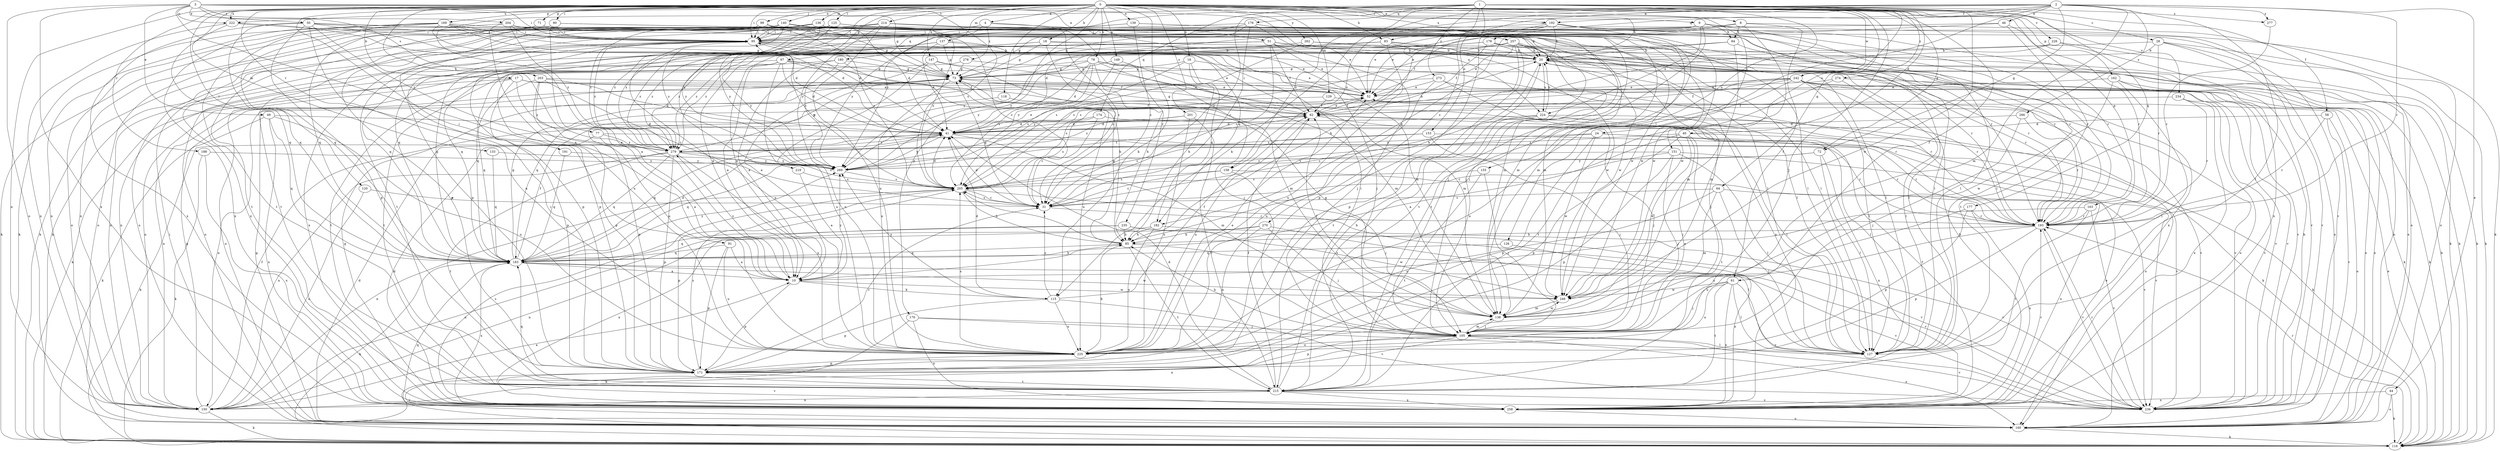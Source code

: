 strict digraph  {
0;
1;
2;
3;
4;
8;
9;
10;
16;
17;
18;
20;
24;
28;
31;
40;
41;
44;
46;
49;
50;
51;
52;
58;
61;
62;
64;
67;
71;
72;
73;
77;
78;
83;
84;
85;
90;
91;
95;
99;
105;
115;
116;
118;
120;
125;
126;
127;
129;
133;
136;
137;
138;
139;
140;
147;
149;
150;
151;
153;
155;
158;
160;
162;
163;
169;
170;
171;
174;
176;
177;
178;
180;
182;
183;
188;
191;
192;
193;
201;
203;
204;
205;
214;
215;
219;
222;
224;
225;
226;
234;
235;
236;
242;
246;
257;
258;
262;
266;
269;
270;
273;
274;
277;
278;
279;
0 -> 4  [label=a];
0 -> 8  [label=a];
0 -> 9  [label=a];
0 -> 16  [label=b];
0 -> 17  [label=b];
0 -> 18  [label=b];
0 -> 20  [label=b];
0 -> 24  [label=c];
0 -> 28  [label=c];
0 -> 58  [label=f];
0 -> 61  [label=f];
0 -> 64  [label=g];
0 -> 67  [label=g];
0 -> 71  [label=g];
0 -> 72  [label=g];
0 -> 77  [label=h];
0 -> 78  [label=h];
0 -> 83  [label=h];
0 -> 90  [label=i];
0 -> 91  [label=i];
0 -> 95  [label=i];
0 -> 99  [label=j];
0 -> 105  [label=j];
0 -> 115  [label=k];
0 -> 118  [label=l];
0 -> 120  [label=l];
0 -> 125  [label=l];
0 -> 129  [label=m];
0 -> 133  [label=m];
0 -> 136  [label=m];
0 -> 137  [label=m];
0 -> 139  [label=n];
0 -> 140  [label=n];
0 -> 147  [label=n];
0 -> 149  [label=n];
0 -> 150  [label=n];
0 -> 162  [label=p];
0 -> 163  [label=p];
0 -> 169  [label=p];
0 -> 170  [label=p];
0 -> 188  [label=r];
0 -> 191  [label=r];
0 -> 192  [label=r];
0 -> 201  [label=s];
0 -> 214  [label=t];
0 -> 219  [label=u];
0 -> 222  [label=u];
0 -> 226  [label=v];
0 -> 234  [label=v];
0 -> 242  [label=w];
0 -> 257  [label=x];
0 -> 262  [label=y];
1 -> 10  [label=a];
1 -> 31  [label=c];
1 -> 40  [label=d];
1 -> 151  [label=o];
1 -> 153  [label=o];
1 -> 155  [label=o];
1 -> 158  [label=o];
1 -> 174  [label=q];
1 -> 176  [label=q];
1 -> 177  [label=q];
1 -> 222  [label=u];
1 -> 246  [label=w];
1 -> 270  [label=z];
1 -> 273  [label=z];
1 -> 274  [label=z];
1 -> 277  [label=z];
2 -> 44  [label=e];
2 -> 46  [label=e];
2 -> 72  [label=g];
2 -> 83  [label=h];
2 -> 115  [label=k];
2 -> 126  [label=l];
2 -> 127  [label=l];
2 -> 138  [label=m];
2 -> 158  [label=o];
2 -> 178  [label=q];
2 -> 192  [label=r];
2 -> 193  [label=r];
2 -> 266  [label=y];
2 -> 269  [label=y];
2 -> 277  [label=z];
3 -> 10  [label=a];
3 -> 49  [label=e];
3 -> 50  [label=e];
3 -> 51  [label=e];
3 -> 73  [label=g];
3 -> 95  [label=i];
3 -> 160  [label=o];
3 -> 203  [label=s];
3 -> 204  [label=s];
3 -> 205  [label=s];
3 -> 222  [label=u];
3 -> 224  [label=u];
3 -> 258  [label=x];
4 -> 95  [label=i];
4 -> 180  [label=q];
4 -> 182  [label=q];
4 -> 235  [label=v];
4 -> 278  [label=z];
8 -> 61  [label=f];
8 -> 62  [label=f];
8 -> 84  [label=h];
8 -> 160  [label=o];
8 -> 182  [label=q];
8 -> 246  [label=w];
9 -> 52  [label=e];
9 -> 73  [label=g];
9 -> 84  [label=h];
9 -> 127  [label=l];
9 -> 160  [label=o];
9 -> 215  [label=t];
9 -> 224  [label=u];
9 -> 279  [label=z];
10 -> 115  [label=k];
10 -> 171  [label=p];
10 -> 246  [label=w];
10 -> 269  [label=y];
10 -> 279  [label=z];
16 -> 52  [label=e];
16 -> 73  [label=g];
16 -> 85  [label=h];
16 -> 182  [label=q];
16 -> 269  [label=y];
17 -> 52  [label=e];
17 -> 116  [label=k];
17 -> 150  [label=n];
17 -> 171  [label=p];
17 -> 193  [label=r];
17 -> 236  [label=v];
17 -> 279  [label=z];
18 -> 20  [label=b];
18 -> 31  [label=c];
18 -> 73  [label=g];
18 -> 171  [label=p];
18 -> 193  [label=r];
18 -> 279  [label=z];
20 -> 73  [label=g];
20 -> 193  [label=r];
20 -> 215  [label=t];
20 -> 224  [label=u];
20 -> 258  [label=x];
24 -> 160  [label=o];
24 -> 171  [label=p];
24 -> 193  [label=r];
24 -> 205  [label=s];
24 -> 246  [label=w];
24 -> 279  [label=z];
28 -> 20  [label=b];
28 -> 116  [label=k];
28 -> 160  [label=o];
28 -> 183  [label=q];
28 -> 193  [label=r];
28 -> 236  [label=v];
31 -> 41  [label=d];
31 -> 73  [label=g];
31 -> 193  [label=r];
31 -> 205  [label=s];
40 -> 10  [label=a];
40 -> 105  [label=j];
40 -> 116  [label=k];
40 -> 171  [label=p];
40 -> 215  [label=t];
40 -> 246  [label=w];
40 -> 279  [label=z];
41 -> 20  [label=b];
41 -> 52  [label=e];
41 -> 138  [label=m];
41 -> 183  [label=q];
41 -> 193  [label=r];
41 -> 269  [label=y];
41 -> 279  [label=z];
44 -> 116  [label=k];
44 -> 160  [label=o];
44 -> 258  [label=x];
46 -> 52  [label=e];
46 -> 95  [label=i];
46 -> 193  [label=r];
46 -> 215  [label=t];
49 -> 41  [label=d];
49 -> 116  [label=k];
49 -> 183  [label=q];
49 -> 225  [label=u];
49 -> 258  [label=x];
50 -> 41  [label=d];
50 -> 95  [label=i];
50 -> 127  [label=l];
50 -> 171  [label=p];
50 -> 183  [label=q];
50 -> 193  [label=r];
50 -> 225  [label=u];
50 -> 258  [label=x];
50 -> 279  [label=z];
51 -> 20  [label=b];
51 -> 31  [label=c];
51 -> 52  [label=e];
51 -> 62  [label=f];
51 -> 105  [label=j];
51 -> 150  [label=n];
51 -> 160  [label=o];
51 -> 193  [label=r];
51 -> 279  [label=z];
52 -> 62  [label=f];
52 -> 236  [label=v];
58 -> 41  [label=d];
58 -> 160  [label=o];
58 -> 193  [label=r];
58 -> 236  [label=v];
61 -> 105  [label=j];
61 -> 127  [label=l];
61 -> 215  [label=t];
61 -> 225  [label=u];
61 -> 236  [label=v];
61 -> 246  [label=w];
61 -> 258  [label=x];
62 -> 41  [label=d];
62 -> 52  [label=e];
62 -> 73  [label=g];
62 -> 95  [label=i];
62 -> 105  [label=j];
62 -> 116  [label=k];
62 -> 225  [label=u];
64 -> 31  [label=c];
64 -> 127  [label=l];
64 -> 138  [label=m];
64 -> 225  [label=u];
64 -> 258  [label=x];
67 -> 10  [label=a];
67 -> 41  [label=d];
67 -> 62  [label=f];
67 -> 73  [label=g];
67 -> 85  [label=h];
67 -> 183  [label=q];
67 -> 215  [label=t];
67 -> 225  [label=u];
71 -> 95  [label=i];
71 -> 105  [label=j];
71 -> 138  [label=m];
71 -> 160  [label=o];
71 -> 183  [label=q];
72 -> 127  [label=l];
72 -> 183  [label=q];
72 -> 258  [label=x];
72 -> 269  [label=y];
73 -> 52  [label=e];
73 -> 225  [label=u];
77 -> 10  [label=a];
77 -> 116  [label=k];
77 -> 193  [label=r];
77 -> 279  [label=z];
78 -> 41  [label=d];
78 -> 52  [label=e];
78 -> 73  [label=g];
78 -> 85  [label=h];
78 -> 105  [label=j];
78 -> 205  [label=s];
78 -> 215  [label=t];
78 -> 236  [label=v];
78 -> 269  [label=y];
83 -> 10  [label=a];
83 -> 20  [label=b];
83 -> 138  [label=m];
83 -> 225  [label=u];
83 -> 246  [label=w];
83 -> 269  [label=y];
83 -> 279  [label=z];
84 -> 20  [label=b];
84 -> 138  [label=m];
84 -> 150  [label=n];
84 -> 258  [label=x];
85 -> 73  [label=g];
85 -> 183  [label=q];
85 -> 205  [label=s];
85 -> 215  [label=t];
85 -> 236  [label=v];
90 -> 10  [label=a];
90 -> 95  [label=i];
90 -> 105  [label=j];
90 -> 116  [label=k];
90 -> 193  [label=r];
91 -> 10  [label=a];
91 -> 171  [label=p];
91 -> 183  [label=q];
91 -> 225  [label=u];
95 -> 20  [label=b];
95 -> 105  [label=j];
95 -> 127  [label=l];
95 -> 138  [label=m];
95 -> 171  [label=p];
95 -> 183  [label=q];
95 -> 225  [label=u];
95 -> 258  [label=x];
95 -> 279  [label=z];
99 -> 95  [label=i];
99 -> 138  [label=m];
99 -> 150  [label=n];
99 -> 205  [label=s];
99 -> 258  [label=x];
105 -> 85  [label=h];
105 -> 95  [label=i];
105 -> 127  [label=l];
105 -> 138  [label=m];
105 -> 150  [label=n];
105 -> 160  [label=o];
105 -> 171  [label=p];
105 -> 225  [label=u];
105 -> 236  [label=v];
115 -> 31  [label=c];
115 -> 41  [label=d];
115 -> 62  [label=f];
115 -> 171  [label=p];
115 -> 225  [label=u];
115 -> 236  [label=v];
115 -> 269  [label=y];
116 -> 20  [label=b];
116 -> 52  [label=e];
116 -> 193  [label=r];
118 -> 62  [label=f];
118 -> 171  [label=p];
120 -> 31  [label=c];
120 -> 150  [label=n];
125 -> 20  [label=b];
125 -> 95  [label=i];
125 -> 116  [label=k];
125 -> 138  [label=m];
125 -> 269  [label=y];
125 -> 279  [label=z];
126 -> 183  [label=q];
126 -> 258  [label=x];
129 -> 62  [label=f];
129 -> 150  [label=n];
129 -> 236  [label=v];
133 -> 183  [label=q];
133 -> 269  [label=y];
136 -> 41  [label=d];
136 -> 95  [label=i];
136 -> 105  [label=j];
136 -> 127  [label=l];
136 -> 160  [label=o];
136 -> 171  [label=p];
136 -> 215  [label=t];
136 -> 236  [label=v];
136 -> 269  [label=y];
136 -> 279  [label=z];
137 -> 20  [label=b];
137 -> 41  [label=d];
137 -> 52  [label=e];
137 -> 73  [label=g];
137 -> 269  [label=y];
137 -> 279  [label=z];
138 -> 62  [label=f];
138 -> 73  [label=g];
138 -> 105  [label=j];
138 -> 246  [label=w];
139 -> 31  [label=c];
139 -> 95  [label=i];
139 -> 127  [label=l];
139 -> 183  [label=q];
139 -> 246  [label=w];
140 -> 73  [label=g];
140 -> 95  [label=i];
140 -> 160  [label=o];
140 -> 171  [label=p];
140 -> 205  [label=s];
140 -> 215  [label=t];
140 -> 246  [label=w];
140 -> 269  [label=y];
147 -> 10  [label=a];
147 -> 62  [label=f];
147 -> 73  [label=g];
147 -> 138  [label=m];
147 -> 225  [label=u];
149 -> 73  [label=g];
149 -> 138  [label=m];
149 -> 205  [label=s];
150 -> 10  [label=a];
150 -> 62  [label=f];
150 -> 73  [label=g];
150 -> 116  [label=k];
151 -> 31  [label=c];
151 -> 105  [label=j];
151 -> 127  [label=l];
151 -> 171  [label=p];
151 -> 236  [label=v];
151 -> 269  [label=y];
153 -> 105  [label=j];
153 -> 205  [label=s];
153 -> 236  [label=v];
153 -> 279  [label=z];
155 -> 105  [label=j];
155 -> 205  [label=s];
155 -> 215  [label=t];
158 -> 31  [label=c];
158 -> 105  [label=j];
158 -> 205  [label=s];
158 -> 236  [label=v];
160 -> 41  [label=d];
160 -> 73  [label=g];
160 -> 95  [label=i];
160 -> 116  [label=k];
160 -> 183  [label=q];
162 -> 52  [label=e];
162 -> 116  [label=k];
162 -> 127  [label=l];
162 -> 160  [label=o];
162 -> 246  [label=w];
163 -> 10  [label=a];
163 -> 193  [label=r];
163 -> 215  [label=t];
163 -> 236  [label=v];
169 -> 41  [label=d];
169 -> 73  [label=g];
169 -> 95  [label=i];
169 -> 116  [label=k];
169 -> 127  [label=l];
169 -> 183  [label=q];
169 -> 205  [label=s];
169 -> 215  [label=t];
169 -> 258  [label=x];
170 -> 105  [label=j];
170 -> 116  [label=k];
170 -> 127  [label=l];
170 -> 258  [label=x];
171 -> 31  [label=c];
171 -> 95  [label=i];
171 -> 160  [label=o];
171 -> 205  [label=s];
171 -> 215  [label=t];
171 -> 236  [label=v];
174 -> 31  [label=c];
174 -> 41  [label=d];
174 -> 127  [label=l];
174 -> 205  [label=s];
176 -> 31  [label=c];
176 -> 52  [label=e];
176 -> 73  [label=g];
176 -> 95  [label=i];
176 -> 116  [label=k];
176 -> 193  [label=r];
176 -> 269  [label=y];
177 -> 171  [label=p];
177 -> 193  [label=r];
177 -> 225  [label=u];
177 -> 258  [label=x];
178 -> 10  [label=a];
178 -> 20  [label=b];
178 -> 62  [label=f];
178 -> 116  [label=k];
178 -> 160  [label=o];
178 -> 183  [label=q];
180 -> 10  [label=a];
180 -> 73  [label=g];
180 -> 160  [label=o];
180 -> 225  [label=u];
180 -> 269  [label=y];
182 -> 85  [label=h];
182 -> 225  [label=u];
182 -> 236  [label=v];
182 -> 258  [label=x];
183 -> 10  [label=a];
183 -> 41  [label=d];
183 -> 62  [label=f];
183 -> 73  [label=g];
183 -> 85  [label=h];
183 -> 116  [label=k];
183 -> 236  [label=v];
183 -> 246  [label=w];
183 -> 258  [label=x];
183 -> 269  [label=y];
188 -> 116  [label=k];
188 -> 258  [label=x];
188 -> 269  [label=y];
191 -> 183  [label=q];
191 -> 269  [label=y];
192 -> 20  [label=b];
192 -> 41  [label=d];
192 -> 52  [label=e];
192 -> 85  [label=h];
192 -> 95  [label=i];
192 -> 127  [label=l];
192 -> 171  [label=p];
192 -> 193  [label=r];
192 -> 215  [label=t];
192 -> 258  [label=x];
193 -> 85  [label=h];
193 -> 171  [label=p];
193 -> 225  [label=u];
193 -> 236  [label=v];
201 -> 41  [label=d];
201 -> 215  [label=t];
201 -> 225  [label=u];
201 -> 279  [label=z];
203 -> 31  [label=c];
203 -> 41  [label=d];
203 -> 52  [label=e];
203 -> 171  [label=p];
203 -> 183  [label=q];
203 -> 225  [label=u];
204 -> 31  [label=c];
204 -> 95  [label=i];
204 -> 138  [label=m];
204 -> 150  [label=n];
204 -> 225  [label=u];
204 -> 246  [label=w];
204 -> 279  [label=z];
205 -> 31  [label=c];
205 -> 41  [label=d];
205 -> 85  [label=h];
205 -> 127  [label=l];
205 -> 150  [label=n];
205 -> 171  [label=p];
214 -> 31  [label=c];
214 -> 95  [label=i];
214 -> 116  [label=k];
214 -> 193  [label=r];
214 -> 215  [label=t];
214 -> 225  [label=u];
214 -> 269  [label=y];
215 -> 20  [label=b];
215 -> 41  [label=d];
215 -> 62  [label=f];
215 -> 150  [label=n];
215 -> 183  [label=q];
215 -> 236  [label=v];
215 -> 258  [label=x];
219 -> 10  [label=a];
219 -> 205  [label=s];
222 -> 41  [label=d];
222 -> 95  [label=i];
222 -> 150  [label=n];
222 -> 183  [label=q];
224 -> 20  [label=b];
224 -> 31  [label=c];
224 -> 41  [label=d];
224 -> 127  [label=l];
224 -> 160  [label=o];
224 -> 215  [label=t];
225 -> 52  [label=e];
225 -> 85  [label=h];
225 -> 171  [label=p];
225 -> 205  [label=s];
226 -> 20  [label=b];
226 -> 116  [label=k];
226 -> 205  [label=s];
226 -> 236  [label=v];
234 -> 62  [label=f];
234 -> 193  [label=r];
234 -> 236  [label=v];
234 -> 258  [label=x];
235 -> 85  [label=h];
235 -> 150  [label=n];
235 -> 183  [label=q];
235 -> 236  [label=v];
235 -> 246  [label=w];
236 -> 20  [label=b];
236 -> 193  [label=r];
242 -> 52  [label=e];
242 -> 62  [label=f];
242 -> 116  [label=k];
242 -> 127  [label=l];
242 -> 160  [label=o];
242 -> 193  [label=r];
242 -> 205  [label=s];
242 -> 225  [label=u];
242 -> 236  [label=v];
242 -> 269  [label=y];
246 -> 138  [label=m];
257 -> 20  [label=b];
257 -> 52  [label=e];
257 -> 85  [label=h];
257 -> 116  [label=k];
257 -> 127  [label=l];
257 -> 160  [label=o];
257 -> 171  [label=p];
257 -> 205  [label=s];
257 -> 246  [label=w];
257 -> 269  [label=y];
258 -> 20  [label=b];
258 -> 41  [label=d];
258 -> 62  [label=f];
258 -> 73  [label=g];
258 -> 160  [label=o];
258 -> 193  [label=r];
258 -> 205  [label=s];
262 -> 20  [label=b];
262 -> 127  [label=l];
262 -> 205  [label=s];
262 -> 279  [label=z];
266 -> 41  [label=d];
266 -> 105  [label=j];
266 -> 193  [label=r];
269 -> 62  [label=f];
269 -> 205  [label=s];
270 -> 85  [label=h];
270 -> 105  [label=j];
270 -> 127  [label=l];
270 -> 150  [label=n];
270 -> 225  [label=u];
273 -> 52  [label=e];
273 -> 105  [label=j];
273 -> 183  [label=q];
273 -> 193  [label=r];
273 -> 225  [label=u];
274 -> 52  [label=e];
274 -> 127  [label=l];
274 -> 160  [label=o];
274 -> 215  [label=t];
277 -> 193  [label=r];
278 -> 73  [label=g];
278 -> 138  [label=m];
278 -> 150  [label=n];
279 -> 73  [label=g];
279 -> 150  [label=n];
279 -> 171  [label=p];
279 -> 183  [label=q];
279 -> 205  [label=s];
279 -> 215  [label=t];
279 -> 225  [label=u];
279 -> 269  [label=y];
}
